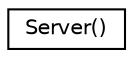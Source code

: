 digraph G
{
  edge [fontname="Helvetica",fontsize="10",labelfontname="Helvetica",labelfontsize="10"];
  node [fontname="Helvetica",fontsize="10",shape=record];
  rankdir="LR";
  Node1 [label="Server()",height=0.2,width=0.4,color="black", fillcolor="white", style="filled",URL="$interface_server_07_08.html"];
}
